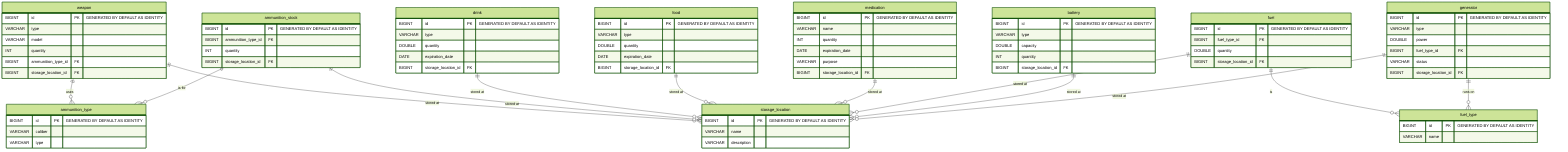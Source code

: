 ---
config:
  theme: forest
---
erDiagram
    storage_location {
        BIGINT id PK "GENERATED BY DEFAULT AS IDENTITY"
        VARCHAR name
        VARCHAR description
    }
    ammunition_type {
        BIGINT id PK "GENERATED BY DEFAULT AS IDENTITY"
        VARCHAR caliber
        VARCHAR type
    }
    weapon {
        BIGINT id PK "GENERATED BY DEFAULT AS IDENTITY"
        VARCHAR type
        VARCHAR model
        INT quantity
        BIGINT ammunition_type_id FK
        BIGINT storage_location_id FK
    }
    ammunition_stock {
        BIGINT id PK "GENERATED BY DEFAULT AS IDENTITY"
        BIGINT ammunition_type_id FK
        INT quantity
        BIGINT storage_location_id FK
    }
    drink {
        BIGINT id PK "GENERATED BY DEFAULT AS IDENTITY"
        VARCHAR type
        DOUBLE quantity
        DATE expiration_date
        BIGINT storage_location_id FK
    }
    food {
        BIGINT id PK "GENERATED BY DEFAULT AS IDENTITY"
        VARCHAR type
        DOUBLE quantity
        DATE expiration_date
        BIGINT storage_location_id FK
    }
    medication {
        BIGINT id PK "GENERATED BY DEFAULT AS IDENTITY"
        VARCHAR name
        INT quantity
        DATE expiration_date
        VARCHAR purpose
        BIGINT storage_location_id FK
    }
    fuel_type {
        BIGINT id PK "GENERATED BY DEFAULT AS IDENTITY"
        VARCHAR name
    }
    fuel {
        BIGINT id PK "GENERATED BY DEFAULT AS IDENTITY"
        BIGINT fuel_type_id FK
        DOUBLE quantity
        BIGINT storage_location_id FK
    }
    battery {
        BIGINT id PK "GENERATED BY DEFAULT AS IDENTITY"
        VARCHAR type
        DOUBLE capacity
        INT quantity
        BIGINT storage_location_id FK
    }
    generator {
        BIGINT id PK "GENERATED BY DEFAULT AS IDENTITY"
        VARCHAR type
        DOUBLE power
        BIGINT fuel_type_id FK
        VARCHAR status
        BIGINT storage_location_id FK
    }
    weapon ||--o{ ammunition_type : "uses"
    weapon ||--o{ storage_location : "stored at"
    ammunition_stock ||--o{ ammunition_type : "is for"
    ammunition_stock ||--o{ storage_location : "stored at"
    drink ||--o{ storage_location : "stored at"
    food ||--o{ storage_location : "stored at"
    medication ||--o{ storage_location : "stored at"
    fuel ||--o{ fuel_type : "is"
    fuel ||--o{ storage_location : "stored at"
    battery ||--o{ storage_location : "stored at"
    generator ||--o{ fuel_type : "runs on"
    generator ||--o{ storage_location : "stored at"